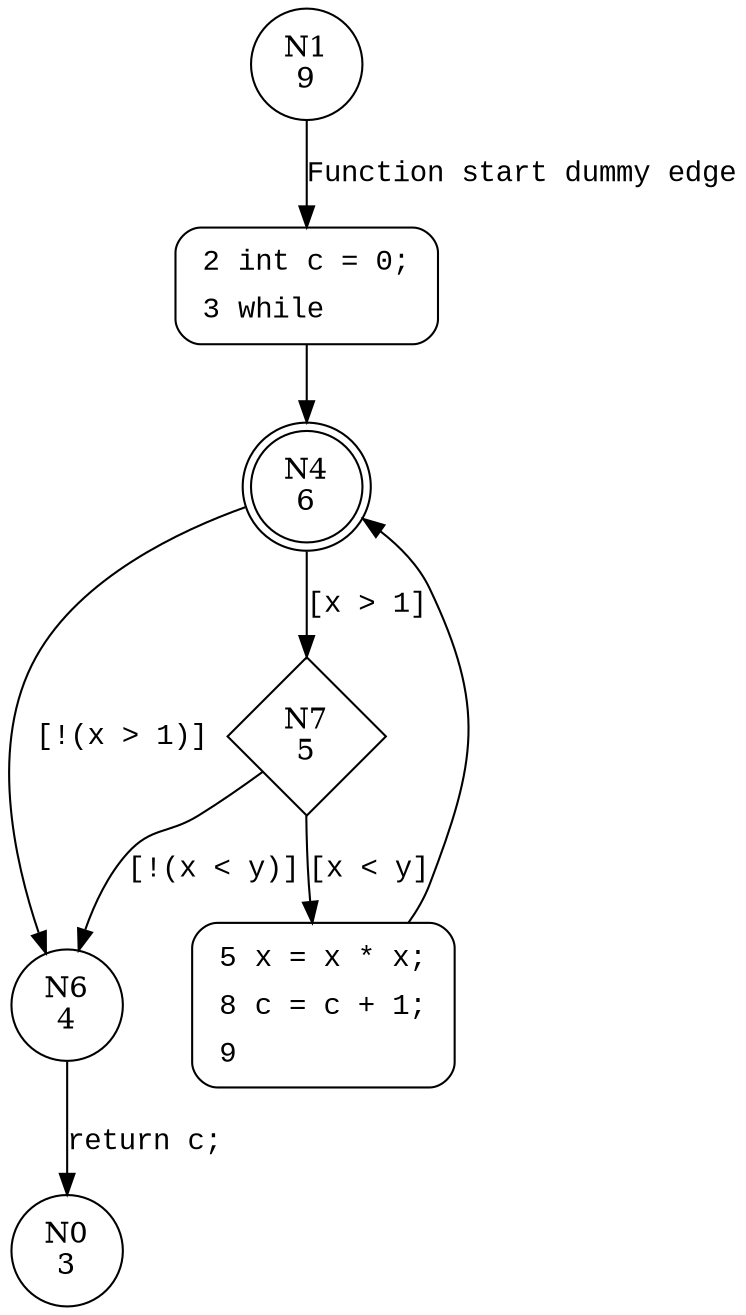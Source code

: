 digraph test_fun {
1 [shape="circle" label="N1\n9"]
2 [shape="circle" label="N2\n8"]
4 [shape="doublecircle" label="N4\n6"]
7 [shape="diamond" label="N7\n5"]
6 [shape="circle" label="N6\n4"]
0 [shape="circle" label="N0\n3"]
5 [shape="circle" label="N5\n2"]
2 [style="filled,bold" penwidth="1" fillcolor="white" fontname="Courier New" shape="Mrecord" label=<<table border="0" cellborder="0" cellpadding="3" bgcolor="white"><tr><td align="right">2</td><td align="left">int c = 0;</td></tr><tr><td align="right">3</td><td align="left">while</td></tr></table>>]
2 -> 4[label=""]
5 [style="filled,bold" penwidth="1" fillcolor="white" fontname="Courier New" shape="Mrecord" label=<<table border="0" cellborder="0" cellpadding="3" bgcolor="white"><tr><td align="right">5</td><td align="left">x = x * x;</td></tr><tr><td align="right">8</td><td align="left">c = c + 1;</td></tr><tr><td align="right">9</td><td align="left"></td></tr></table>>]
5 -> 4[label=""]
1 -> 2 [label="Function start dummy edge" fontname="Courier New"]
4 -> 7 [label="[x > 1]" fontname="Courier New"]
4 -> 6 [label="[!(x > 1)]" fontname="Courier New"]
6 -> 0 [label="return c;" fontname="Courier New"]
7 -> 5 [label="[x < y]" fontname="Courier New"]
7 -> 6 [label="[!(x < y)]" fontname="Courier New"]
}